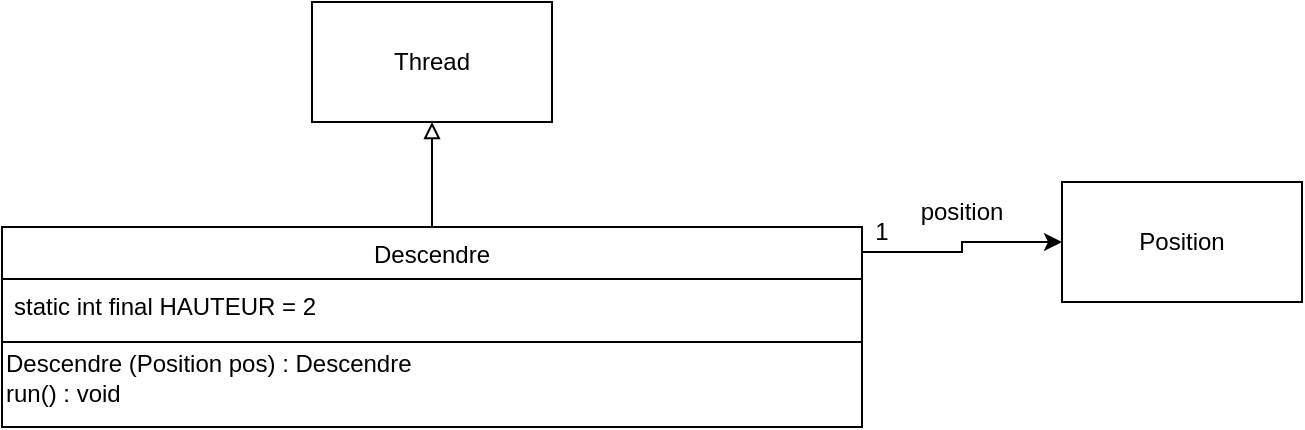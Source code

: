 <mxfile version="23.1.1" type="device">
  <diagram id="C5RBs43oDa-KdzZeNtuy" name="Page-1">
    <mxGraphModel dx="1485" dy="446" grid="1" gridSize="10" guides="1" tooltips="1" connect="1" arrows="1" fold="1" page="1" pageScale="1" pageWidth="827" pageHeight="1169" math="0" shadow="0">
      <root>
        <mxCell id="WIyWlLk6GJQsqaUBKTNV-0" />
        <mxCell id="WIyWlLk6GJQsqaUBKTNV-1" parent="WIyWlLk6GJQsqaUBKTNV-0" />
        <mxCell id="KfW2p2FMsXO448tqIPZe-2" style="edgeStyle=orthogonalEdgeStyle;rounded=0;orthogonalLoop=1;jettySize=auto;html=1;endArrow=block;endFill=0;" edge="1" parent="WIyWlLk6GJQsqaUBKTNV-1" source="zkfFHV4jXpPFQw0GAbJ--0" target="KfW2p2FMsXO448tqIPZe-1">
          <mxGeometry relative="1" as="geometry" />
        </mxCell>
        <mxCell id="zkfFHV4jXpPFQw0GAbJ--0" value="Descendre" style="swimlane;fontStyle=0;align=center;verticalAlign=top;childLayout=stackLayout;horizontal=1;startSize=26;horizontalStack=0;resizeParent=1;resizeLast=0;collapsible=1;marginBottom=0;rounded=0;shadow=0;strokeWidth=1;" parent="WIyWlLk6GJQsqaUBKTNV-1" vertex="1">
          <mxGeometry x="-20" y="212.5" width="430" height="100" as="geometry">
            <mxRectangle x="230" y="140" width="160" height="26" as="alternateBounds" />
          </mxGeometry>
        </mxCell>
        <mxCell id="zkfFHV4jXpPFQw0GAbJ--1" value="static int final HAUTEUR = 2" style="text;align=left;verticalAlign=top;spacingLeft=4;spacingRight=4;overflow=hidden;rotatable=0;points=[[0,0.5],[1,0.5]];portConstraint=eastwest;" parent="zkfFHV4jXpPFQw0GAbJ--0" vertex="1">
          <mxGeometry y="26" width="430" height="24" as="geometry" />
        </mxCell>
        <mxCell id="KfW2p2FMsXO448tqIPZe-7" value="" style="endArrow=none;html=1;rounded=0;exitX=0;exitY=0.5;exitDx=0;exitDy=0;" edge="1" parent="zkfFHV4jXpPFQw0GAbJ--0">
          <mxGeometry width="50" height="50" relative="1" as="geometry">
            <mxPoint y="57.5" as="sourcePoint" />
            <mxPoint x="430" y="57.5" as="targetPoint" />
          </mxGeometry>
        </mxCell>
        <mxCell id="KfW2p2FMsXO448tqIPZe-23" value="Descendre (Position pos) : Descendre&lt;br&gt;run() : void" style="text;html=1;strokeColor=none;fillColor=none;align=left;verticalAlign=middle;whiteSpace=wrap;rounded=0;" vertex="1" parent="zkfFHV4jXpPFQw0GAbJ--0">
          <mxGeometry y="50" width="430" height="50" as="geometry" />
        </mxCell>
        <mxCell id="KfW2p2FMsXO448tqIPZe-0" value="Position" style="rounded=0;whiteSpace=wrap;html=1;" vertex="1" parent="WIyWlLk6GJQsqaUBKTNV-1">
          <mxGeometry x="510" y="190" width="120" height="60" as="geometry" />
        </mxCell>
        <mxCell id="KfW2p2FMsXO448tqIPZe-1" value="Thread" style="rounded=0;whiteSpace=wrap;html=1;" vertex="1" parent="WIyWlLk6GJQsqaUBKTNV-1">
          <mxGeometry x="135" y="100" width="120" height="60" as="geometry" />
        </mxCell>
        <mxCell id="KfW2p2FMsXO448tqIPZe-3" style="edgeStyle=orthogonalEdgeStyle;rounded=0;orthogonalLoop=1;jettySize=auto;html=1;exitX=0.999;exitY=0.125;exitDx=0;exitDy=0;exitPerimeter=0;entryX=0;entryY=0.5;entryDx=0;entryDy=0;" edge="1" parent="WIyWlLk6GJQsqaUBKTNV-1" source="zkfFHV4jXpPFQw0GAbJ--0" target="KfW2p2FMsXO448tqIPZe-0">
          <mxGeometry relative="1" as="geometry">
            <mxPoint x="420" y="255" as="sourcePoint" />
            <mxPoint x="550" y="225" as="targetPoint" />
          </mxGeometry>
        </mxCell>
        <mxCell id="KfW2p2FMsXO448tqIPZe-4" value="position" style="text;html=1;strokeColor=none;fillColor=none;align=center;verticalAlign=middle;whiteSpace=wrap;rounded=0;" vertex="1" parent="WIyWlLk6GJQsqaUBKTNV-1">
          <mxGeometry x="430" y="190" width="60" height="30" as="geometry" />
        </mxCell>
        <mxCell id="KfW2p2FMsXO448tqIPZe-5" value="1" style="text;html=1;strokeColor=none;fillColor=none;align=center;verticalAlign=middle;whiteSpace=wrap;rounded=0;" vertex="1" parent="WIyWlLk6GJQsqaUBKTNV-1">
          <mxGeometry x="390" y="200" width="60" height="30" as="geometry" />
        </mxCell>
        <mxCell id="KfW2p2FMsXO448tqIPZe-24" style="edgeStyle=orthogonalEdgeStyle;rounded=0;orthogonalLoop=1;jettySize=auto;html=1;exitX=0.25;exitY=0;exitDx=0;exitDy=0;entryX=0.75;entryY=1;entryDx=0;entryDy=0;" edge="1" parent="WIyWlLk6GJQsqaUBKTNV-1" source="KfW2p2FMsXO448tqIPZe-20">
          <mxGeometry relative="1" as="geometry">
            <mxPoint x="600" y="417.5" as="targetPoint" />
          </mxGeometry>
        </mxCell>
      </root>
    </mxGraphModel>
  </diagram>
</mxfile>
